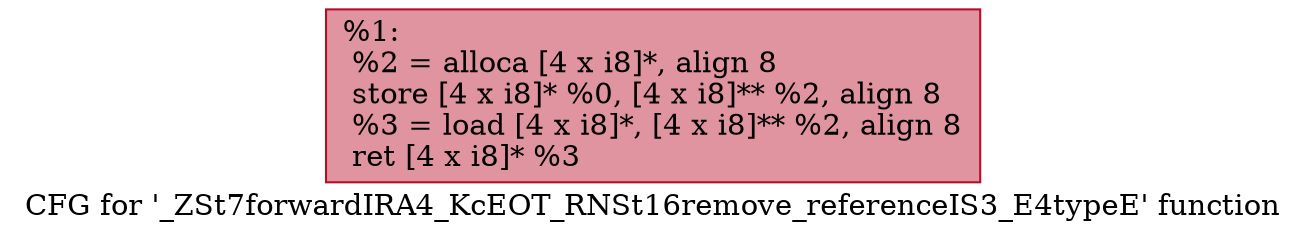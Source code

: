 digraph "CFG for '_ZSt7forwardIRA4_KcEOT_RNSt16remove_referenceIS3_E4typeE' function" {
	label="CFG for '_ZSt7forwardIRA4_KcEOT_RNSt16remove_referenceIS3_E4typeE' function";

	Node0x561d2df21220 [shape=record,color="#b70d28ff", style=filled, fillcolor="#b70d2870",label="{%1:\l  %2 = alloca [4 x i8]*, align 8\l  store [4 x i8]* %0, [4 x i8]** %2, align 8\l  %3 = load [4 x i8]*, [4 x i8]** %2, align 8\l  ret [4 x i8]* %3\l}"];
}
